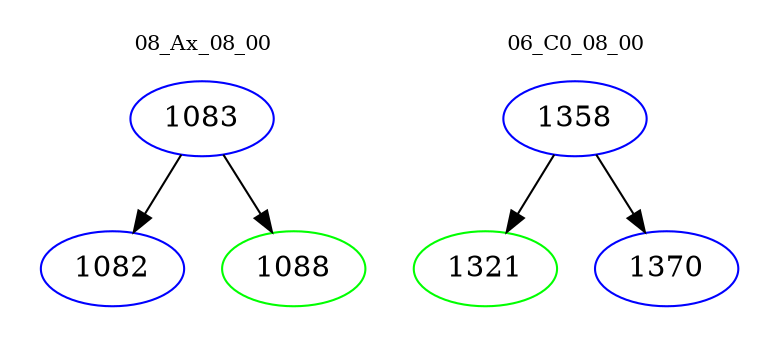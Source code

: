 digraph{
subgraph cluster_0 {
color = white
label = "08_Ax_08_00";
fontsize=10;
T0_1083 [label="1083", color="blue"]
T0_1083 -> T0_1082 [color="black"]
T0_1082 [label="1082", color="blue"]
T0_1083 -> T0_1088 [color="black"]
T0_1088 [label="1088", color="green"]
}
subgraph cluster_1 {
color = white
label = "06_C0_08_00";
fontsize=10;
T1_1358 [label="1358", color="blue"]
T1_1358 -> T1_1321 [color="black"]
T1_1321 [label="1321", color="green"]
T1_1358 -> T1_1370 [color="black"]
T1_1370 [label="1370", color="blue"]
}
}
